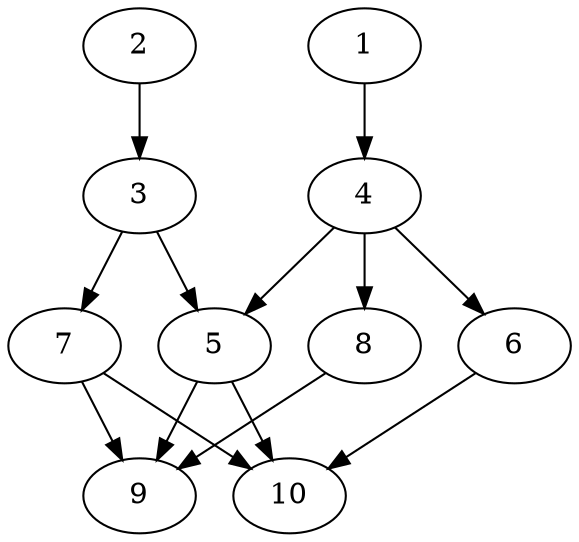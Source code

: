 // DAG automatically generated by daggen at Thu Oct  3 13:58:05 2019
// ./daggen --dot -n 10 --ccr 0.5 --fat 0.5 --regular 0.5 --density 0.6 --mindata 5242880 --maxdata 52428800 
digraph G {
  1 [size="87701504", alpha="0.08", expect_size="43850752"] 
  1 -> 4 [size ="43850752"]
  2 [size="40781824", alpha="0.04", expect_size="20390912"] 
  2 -> 3 [size ="20390912"]
  3 [size="70092800", alpha="0.17", expect_size="35046400"] 
  3 -> 5 [size ="35046400"]
  3 -> 7 [size ="35046400"]
  4 [size="16939008", alpha="0.01", expect_size="8469504"] 
  4 -> 5 [size ="8469504"]
  4 -> 6 [size ="8469504"]
  4 -> 8 [size ="8469504"]
  5 [size="45561856", alpha="0.04", expect_size="22780928"] 
  5 -> 9 [size ="22780928"]
  5 -> 10 [size ="22780928"]
  6 [size="103428096", alpha="0.01", expect_size="51714048"] 
  6 -> 10 [size ="51714048"]
  7 [size="63719424", alpha="0.07", expect_size="31859712"] 
  7 -> 9 [size ="31859712"]
  7 -> 10 [size ="31859712"]
  8 [size="20746240", alpha="0.05", expect_size="10373120"] 
  8 -> 9 [size ="10373120"]
  9 [size="103557120", alpha="0.11", expect_size="51778560"] 
  10 [size="39464960", alpha="0.08", expect_size="19732480"] 
}
